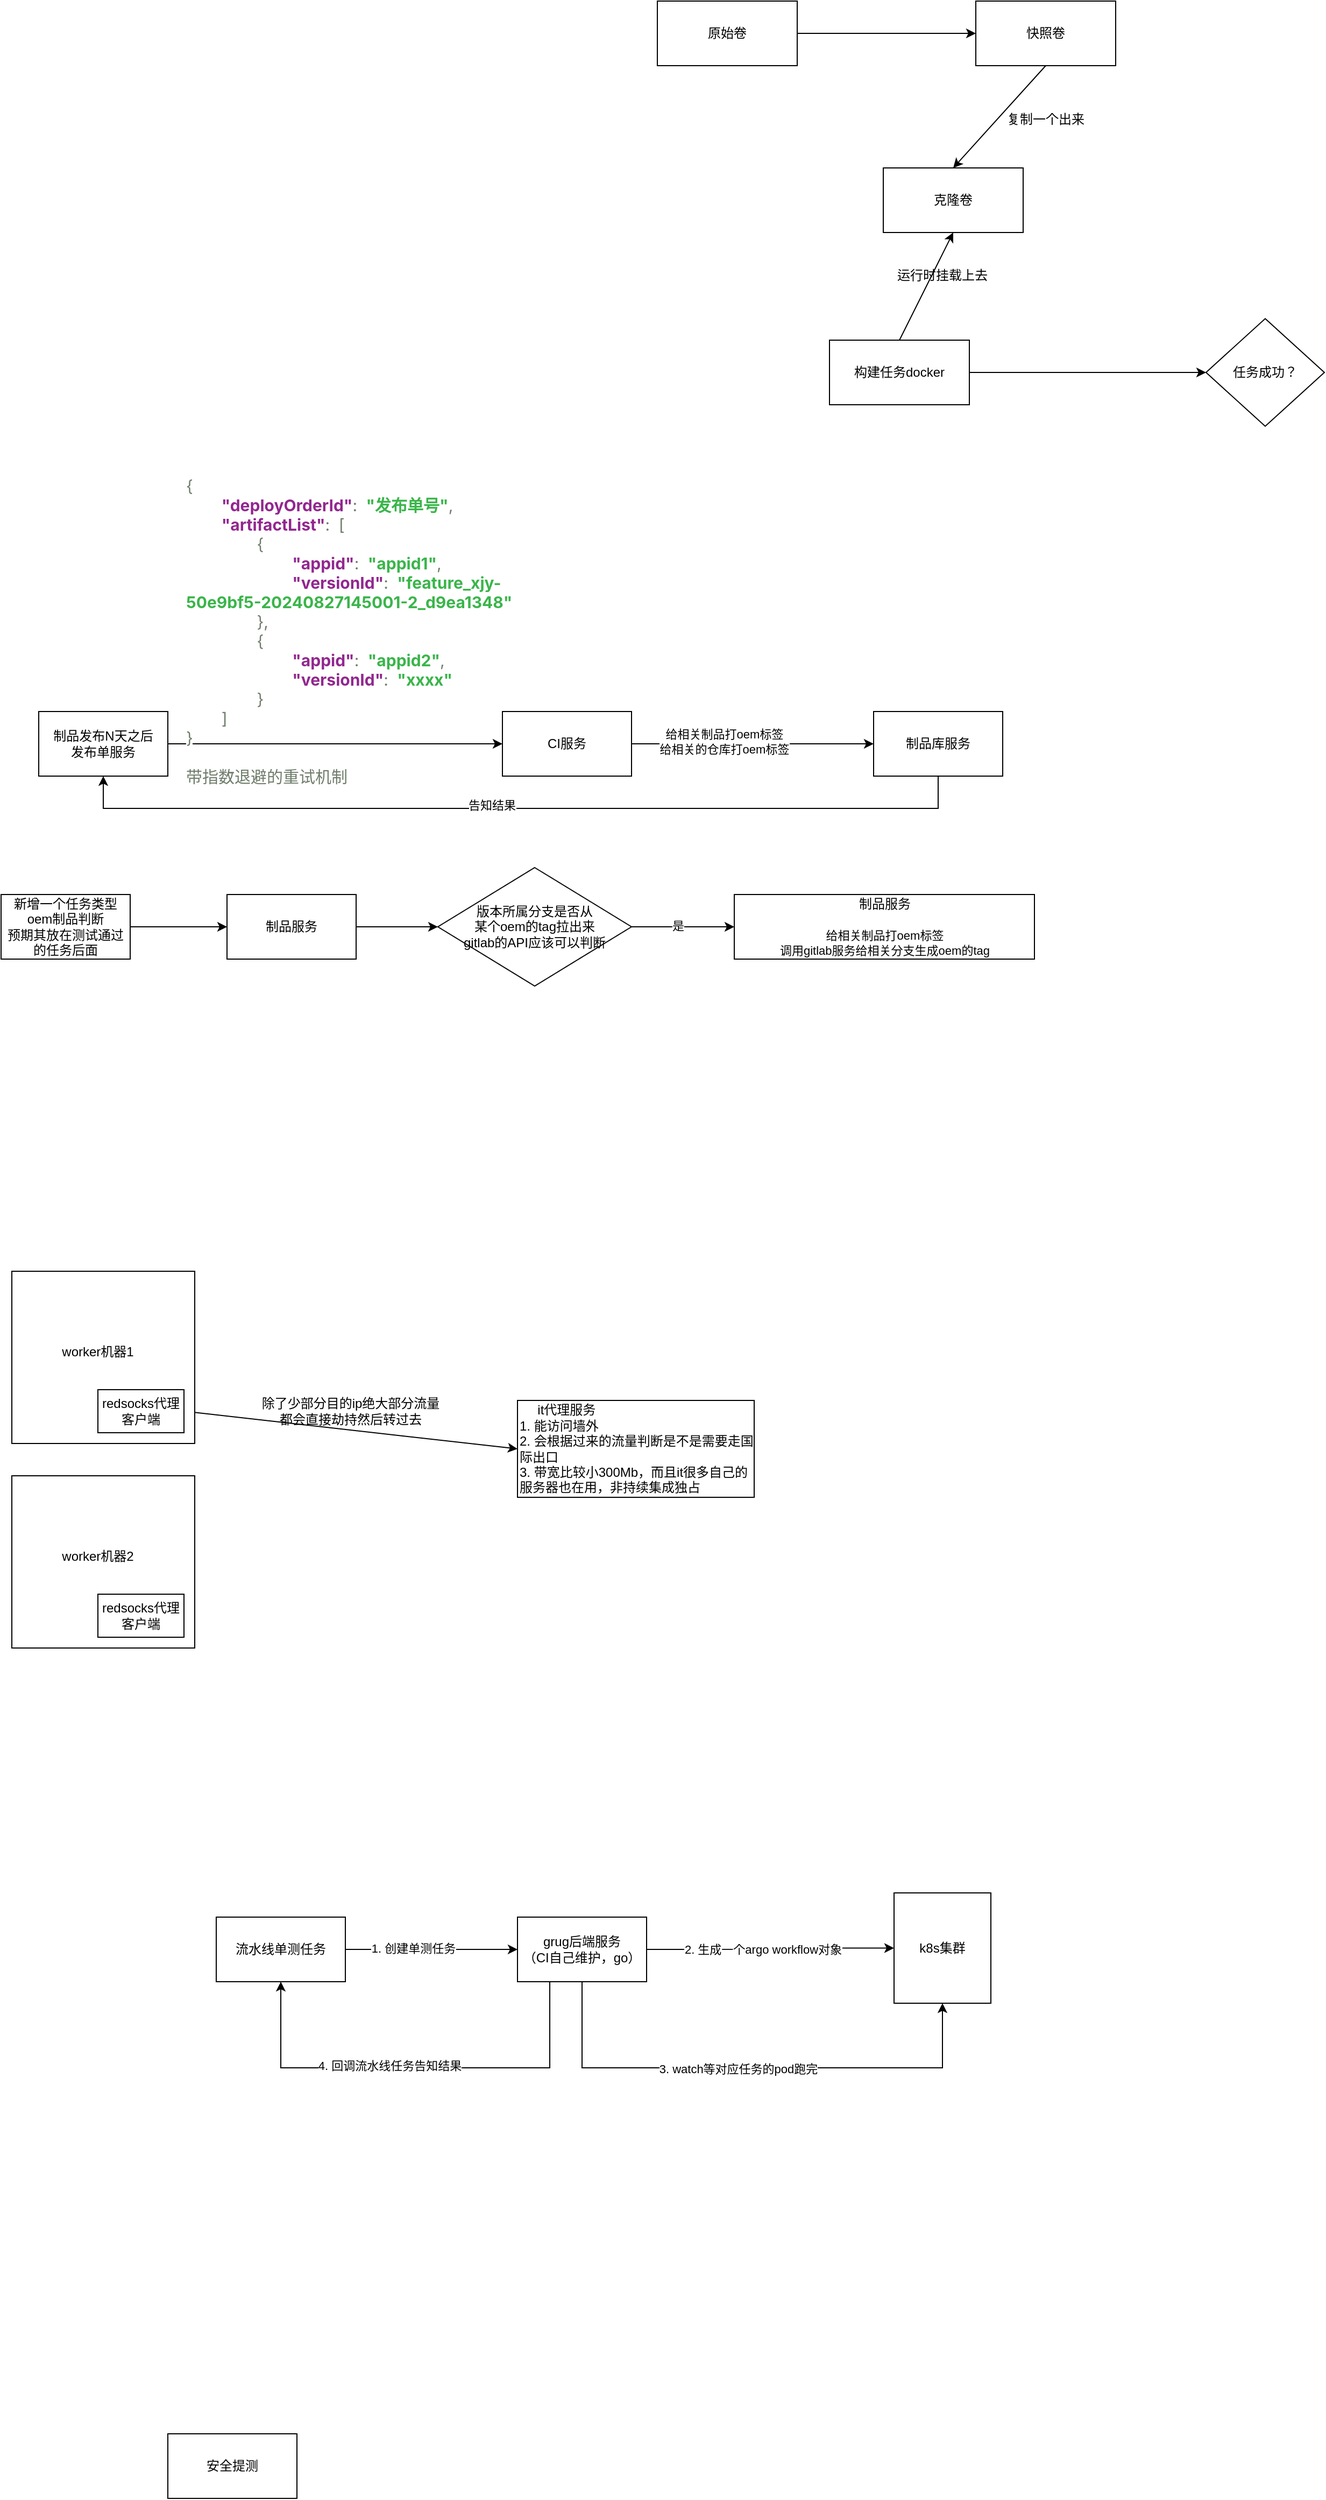 <mxfile version="24.8.2">
  <diagram name="第 1 页" id="W4AuCiLOHfoQ3W9QX4Dh">
    <mxGraphModel dx="2261" dy="764" grid="1" gridSize="10" guides="1" tooltips="1" connect="1" arrows="1" fold="1" page="1" pageScale="1" pageWidth="827" pageHeight="1169" math="0" shadow="0">
      <root>
        <mxCell id="0" />
        <mxCell id="1" parent="0" />
        <mxCell id="-p8uy8aGg-R1FWCERTb1-11" style="edgeStyle=none;rounded=0;orthogonalLoop=1;jettySize=auto;html=1;exitX=1;exitY=0.5;exitDx=0;exitDy=0;entryX=0;entryY=0.5;entryDx=0;entryDy=0;" parent="1" source="-p8uy8aGg-R1FWCERTb1-1" target="-p8uy8aGg-R1FWCERTb1-2" edge="1">
          <mxGeometry relative="1" as="geometry" />
        </mxCell>
        <mxCell id="-p8uy8aGg-R1FWCERTb1-1" value="原始卷" style="rounded=0;whiteSpace=wrap;html=1;" parent="1" vertex="1">
          <mxGeometry x="-110" y="190" width="130" height="60" as="geometry" />
        </mxCell>
        <mxCell id="-p8uy8aGg-R1FWCERTb1-12" style="edgeStyle=none;rounded=0;orthogonalLoop=1;jettySize=auto;html=1;exitX=0.5;exitY=1;exitDx=0;exitDy=0;entryX=0.5;entryY=0;entryDx=0;entryDy=0;" parent="1" source="-p8uy8aGg-R1FWCERTb1-2" target="-p8uy8aGg-R1FWCERTb1-3" edge="1">
          <mxGeometry relative="1" as="geometry" />
        </mxCell>
        <mxCell id="-p8uy8aGg-R1FWCERTb1-2" value="快照卷" style="rounded=0;whiteSpace=wrap;html=1;" parent="1" vertex="1">
          <mxGeometry x="186" y="190" width="130" height="60" as="geometry" />
        </mxCell>
        <mxCell id="-p8uy8aGg-R1FWCERTb1-3" value="克隆卷" style="rounded=0;whiteSpace=wrap;html=1;" parent="1" vertex="1">
          <mxGeometry x="100" y="345" width="130" height="60" as="geometry" />
        </mxCell>
        <mxCell id="-p8uy8aGg-R1FWCERTb1-6" style="edgeStyle=none;rounded=0;orthogonalLoop=1;jettySize=auto;html=1;exitX=0.5;exitY=0;exitDx=0;exitDy=0;entryX=0.5;entryY=1;entryDx=0;entryDy=0;" parent="1" source="-p8uy8aGg-R1FWCERTb1-4" target="-p8uy8aGg-R1FWCERTb1-3" edge="1">
          <mxGeometry relative="1" as="geometry" />
        </mxCell>
        <mxCell id="-p8uy8aGg-R1FWCERTb1-10" style="edgeStyle=none;rounded=0;orthogonalLoop=1;jettySize=auto;html=1;exitX=1;exitY=0.5;exitDx=0;exitDy=0;entryX=0;entryY=0.5;entryDx=0;entryDy=0;" parent="1" source="-p8uy8aGg-R1FWCERTb1-4" target="-p8uy8aGg-R1FWCERTb1-9" edge="1">
          <mxGeometry relative="1" as="geometry" />
        </mxCell>
        <mxCell id="-p8uy8aGg-R1FWCERTb1-4" value="构建任务docker" style="rounded=0;whiteSpace=wrap;html=1;" parent="1" vertex="1">
          <mxGeometry x="50" y="505" width="130" height="60" as="geometry" />
        </mxCell>
        <mxCell id="-p8uy8aGg-R1FWCERTb1-7" value="运行时挂载上去" style="text;html=1;align=center;verticalAlign=middle;whiteSpace=wrap;rounded=0;" parent="1" vertex="1">
          <mxGeometry x="110" y="425" width="90" height="40" as="geometry" />
        </mxCell>
        <mxCell id="-p8uy8aGg-R1FWCERTb1-9" value="任务成功？" style="rhombus;whiteSpace=wrap;html=1;" parent="1" vertex="1">
          <mxGeometry x="400" y="485" width="110" height="100" as="geometry" />
        </mxCell>
        <mxCell id="-p8uy8aGg-R1FWCERTb1-15" value="复制一个出来" style="text;html=1;align=center;verticalAlign=middle;whiteSpace=wrap;rounded=0;" parent="1" vertex="1">
          <mxGeometry x="211" y="280" width="80" height="40" as="geometry" />
        </mxCell>
        <mxCell id="p6VveLF5YnCwhBmsVanH-3" style="edgeStyle=orthogonalEdgeStyle;rounded=0;orthogonalLoop=1;jettySize=auto;html=1;exitX=1;exitY=0.5;exitDx=0;exitDy=0;entryX=0;entryY=0.5;entryDx=0;entryDy=0;" parent="1" source="p6VveLF5YnCwhBmsVanH-1" target="p6VveLF5YnCwhBmsVanH-2" edge="1">
          <mxGeometry relative="1" as="geometry">
            <mxPoint x="-305" y="860" as="targetPoint" />
          </mxGeometry>
        </mxCell>
        <mxCell id="p6VveLF5YnCwhBmsVanH-1" value="制品发布N天之后&lt;br&gt;发布单服务" style="rounded=0;whiteSpace=wrap;html=1;" parent="1" vertex="1">
          <mxGeometry x="-685" y="850" width="120" height="60" as="geometry" />
        </mxCell>
        <mxCell id="p6VveLF5YnCwhBmsVanH-8" style="edgeStyle=orthogonalEdgeStyle;rounded=0;orthogonalLoop=1;jettySize=auto;html=1;exitX=1;exitY=0.5;exitDx=0;exitDy=0;entryX=0;entryY=0.5;entryDx=0;entryDy=0;" parent="1" source="p6VveLF5YnCwhBmsVanH-2" target="p6VveLF5YnCwhBmsVanH-7" edge="1">
          <mxGeometry relative="1" as="geometry" />
        </mxCell>
        <mxCell id="p6VveLF5YnCwhBmsVanH-9" value="给相关制品打oem标签&lt;br&gt;给相关的仓库打oem标签" style="edgeLabel;html=1;align=center;verticalAlign=middle;resizable=0;points=[];" parent="p6VveLF5YnCwhBmsVanH-8" vertex="1" connectable="0">
          <mxGeometry x="-0.24" y="2" relative="1" as="geometry">
            <mxPoint as="offset" />
          </mxGeometry>
        </mxCell>
        <mxCell id="p6VveLF5YnCwhBmsVanH-2" value="CI服务" style="rounded=0;whiteSpace=wrap;html=1;" parent="1" vertex="1">
          <mxGeometry x="-254" y="850" width="120" height="60" as="geometry" />
        </mxCell>
        <mxCell id="p6VveLF5YnCwhBmsVanH-6" value="&lt;span style=&quot;color: rgb(112, 125, 107); font-family: &amp;quot;Public Sans&amp;quot;, -apple-system, BlinkMacSystemFont, &amp;quot;Segoe UI&amp;quot;, Oxygen, Ubuntu, Cantarell, &amp;quot;Fira Sans&amp;quot;, &amp;quot;Droid Sans&amp;quot;, &amp;quot;Helvetica Neue&amp;quot;, sans-serif; font-size: 15px; white-space-collapse: preserve-breaks; background-color: rgb(255, 255, 255);&quot;&gt;{&lt;/span&gt;&lt;br style=&quot;box-sizing: border-box; color: rgb(112, 125, 107); font-family: &amp;quot;Public Sans&amp;quot;, -apple-system, BlinkMacSystemFont, &amp;quot;Segoe UI&amp;quot;, Oxygen, Ubuntu, Cantarell, &amp;quot;Fira Sans&amp;quot;, &amp;quot;Droid Sans&amp;quot;, &amp;quot;Helvetica Neue&amp;quot;, sans-serif; font-size: 15px; white-space-collapse: preserve-breaks; background-color: rgb(255, 255, 255);&quot;&gt;&lt;span class=&quot;json_nbsp&quot; style=&quot;box-sizing: border-box; letter-spacing: 4px; color: rgb(112, 125, 107); font-family: &amp;quot;Public Sans&amp;quot;, -apple-system, BlinkMacSystemFont, &amp;quot;Segoe UI&amp;quot;, Oxygen, Ubuntu, Cantarell, &amp;quot;Fira Sans&amp;quot;, &amp;quot;Droid Sans&amp;quot;, &amp;quot;Helvetica Neue&amp;quot;, sans-serif; font-size: 15px; white-space-collapse: preserve-breaks; background-color: rgb(255, 255, 255);&quot;&gt;&amp;nbsp;&amp;nbsp;&amp;nbsp;&amp;nbsp;&lt;/span&gt;&lt;span class=&quot;json_key&quot; style=&quot;box-sizing: border-box; color: rgb(146, 39, 143); font-weight: bold; font-family: &amp;quot;Public Sans&amp;quot;, -apple-system, BlinkMacSystemFont, &amp;quot;Segoe UI&amp;quot;, Oxygen, Ubuntu, Cantarell, &amp;quot;Fira Sans&amp;quot;, &amp;quot;Droid Sans&amp;quot;, &amp;quot;Helvetica Neue&amp;quot;, sans-serif; font-size: 15px; white-space-collapse: preserve-breaks; background-color: rgb(255, 255, 255);&quot;&gt;&quot;deployOrderId&quot;&lt;/span&gt;&lt;span style=&quot;color: rgb(112, 125, 107); font-family: &amp;quot;Public Sans&amp;quot;, -apple-system, BlinkMacSystemFont, &amp;quot;Segoe UI&amp;quot;, Oxygen, Ubuntu, Cantarell, &amp;quot;Fira Sans&amp;quot;, &amp;quot;Droid Sans&amp;quot;, &amp;quot;Helvetica Neue&amp;quot;, sans-serif; font-size: 15px; white-space-collapse: preserve-breaks; background-color: rgb(255, 255, 255);&quot;&gt;:&lt;/span&gt;&lt;span class=&quot;json_nbsp&quot; style=&quot;box-sizing: border-box; letter-spacing: 4px; color: rgb(112, 125, 107); font-family: &amp;quot;Public Sans&amp;quot;, -apple-system, BlinkMacSystemFont, &amp;quot;Segoe UI&amp;quot;, Oxygen, Ubuntu, Cantarell, &amp;quot;Fira Sans&amp;quot;, &amp;quot;Droid Sans&amp;quot;, &amp;quot;Helvetica Neue&amp;quot;, sans-serif; font-size: 15px; white-space-collapse: preserve-breaks; background-color: rgb(255, 255, 255);&quot;&gt;&amp;nbsp;&lt;/span&gt;&lt;span class=&quot;json_string&quot; style=&quot;box-sizing: border-box; color: rgb(58, 181, 74); font-weight: bold; font-family: &amp;quot;Public Sans&amp;quot;, -apple-system, BlinkMacSystemFont, &amp;quot;Segoe UI&amp;quot;, Oxygen, Ubuntu, Cantarell, &amp;quot;Fira Sans&amp;quot;, &amp;quot;Droid Sans&amp;quot;, &amp;quot;Helvetica Neue&amp;quot;, sans-serif; font-size: 15px; white-space-collapse: preserve-breaks; background-color: rgb(255, 255, 255);&quot;&gt;&quot;发布单号&quot;&lt;/span&gt;&lt;span style=&quot;color: rgb(112, 125, 107); font-family: &amp;quot;Public Sans&amp;quot;, -apple-system, BlinkMacSystemFont, &amp;quot;Segoe UI&amp;quot;, Oxygen, Ubuntu, Cantarell, &amp;quot;Fira Sans&amp;quot;, &amp;quot;Droid Sans&amp;quot;, &amp;quot;Helvetica Neue&amp;quot;, sans-serif; font-size: 15px; white-space-collapse: preserve-breaks; background-color: rgb(255, 255, 255);&quot;&gt;,&lt;/span&gt;&lt;br style=&quot;box-sizing: border-box; color: rgb(112, 125, 107); font-family: &amp;quot;Public Sans&amp;quot;, -apple-system, BlinkMacSystemFont, &amp;quot;Segoe UI&amp;quot;, Oxygen, Ubuntu, Cantarell, &amp;quot;Fira Sans&amp;quot;, &amp;quot;Droid Sans&amp;quot;, &amp;quot;Helvetica Neue&amp;quot;, sans-serif; font-size: 15px; white-space-collapse: preserve-breaks; background-color: rgb(255, 255, 255);&quot;&gt;&lt;span class=&quot;json_nbsp&quot; style=&quot;box-sizing: border-box; letter-spacing: 4px; color: rgb(112, 125, 107); font-family: &amp;quot;Public Sans&amp;quot;, -apple-system, BlinkMacSystemFont, &amp;quot;Segoe UI&amp;quot;, Oxygen, Ubuntu, Cantarell, &amp;quot;Fira Sans&amp;quot;, &amp;quot;Droid Sans&amp;quot;, &amp;quot;Helvetica Neue&amp;quot;, sans-serif; font-size: 15px; white-space-collapse: preserve-breaks; background-color: rgb(255, 255, 255);&quot;&gt;&amp;nbsp;&amp;nbsp;&amp;nbsp;&amp;nbsp;&lt;/span&gt;&lt;span class=&quot;json_key&quot; style=&quot;box-sizing: border-box; color: rgb(146, 39, 143); font-weight: bold; font-family: &amp;quot;Public Sans&amp;quot;, -apple-system, BlinkMacSystemFont, &amp;quot;Segoe UI&amp;quot;, Oxygen, Ubuntu, Cantarell, &amp;quot;Fira Sans&amp;quot;, &amp;quot;Droid Sans&amp;quot;, &amp;quot;Helvetica Neue&amp;quot;, sans-serif; font-size: 15px; white-space-collapse: preserve-breaks; background-color: rgb(255, 255, 255);&quot;&gt;&quot;artifactList&quot;&lt;/span&gt;&lt;span style=&quot;color: rgb(112, 125, 107); font-family: &amp;quot;Public Sans&amp;quot;, -apple-system, BlinkMacSystemFont, &amp;quot;Segoe UI&amp;quot;, Oxygen, Ubuntu, Cantarell, &amp;quot;Fira Sans&amp;quot;, &amp;quot;Droid Sans&amp;quot;, &amp;quot;Helvetica Neue&amp;quot;, sans-serif; font-size: 15px; white-space-collapse: preserve-breaks; background-color: rgb(255, 255, 255);&quot;&gt;:&lt;/span&gt;&lt;span class=&quot;json_nbsp&quot; style=&quot;box-sizing: border-box; letter-spacing: 4px; color: rgb(112, 125, 107); font-family: &amp;quot;Public Sans&amp;quot;, -apple-system, BlinkMacSystemFont, &amp;quot;Segoe UI&amp;quot;, Oxygen, Ubuntu, Cantarell, &amp;quot;Fira Sans&amp;quot;, &amp;quot;Droid Sans&amp;quot;, &amp;quot;Helvetica Neue&amp;quot;, sans-serif; font-size: 15px; white-space-collapse: preserve-breaks; background-color: rgb(255, 255, 255);&quot;&gt;&amp;nbsp;&lt;/span&gt;&lt;span data-type=&quot;array&quot; data-size=&quot;2&quot; style=&quot;box-sizing: border-box; color: rgb(112, 125, 107); font-family: &amp;quot;Public Sans&amp;quot;, -apple-system, BlinkMacSystemFont, &amp;quot;Segoe UI&amp;quot;, Oxygen, Ubuntu, Cantarell, &amp;quot;Fira Sans&amp;quot;, &amp;quot;Droid Sans&amp;quot;, &amp;quot;Helvetica Neue&amp;quot;, sans-serif; font-size: 15px; white-space-collapse: preserve-breaks; background-color: rgb(255, 255, 255);&quot;&gt;&lt;span class=&quot;ti ti-square-rounded-minus&quot; style=&quot;box-sizing: border-box; vertical-align: middle; font-size: 1.125rem; line-height: 1; display: inline-block; speak: none; font-variant-numeric: normal; font-variant-east-asian: normal; font-variant-alternates: normal; -webkit-font-smoothing: antialiased; color: var(--bs-danger); position: relative; top: -1px; cursor: pointer; font-family: tabler-icons !important;&quot;&gt;&lt;/span&gt;[&lt;br style=&quot;box-sizing: border-box;&quot;&gt;&lt;span class=&quot;json_nbsp&quot; style=&quot;box-sizing: border-box; letter-spacing: 4px;&quot;&gt;&amp;nbsp;&amp;nbsp;&amp;nbsp;&amp;nbsp;&lt;/span&gt;&lt;span class=&quot;json_nbsp&quot; style=&quot;box-sizing: border-box; letter-spacing: 4px;&quot;&gt;&amp;nbsp;&amp;nbsp;&amp;nbsp;&amp;nbsp;&lt;/span&gt;&lt;span data-type=&quot;object&quot; style=&quot;box-sizing: border-box;&quot;&gt;&lt;span class=&quot;ti ti-square-rounded-minus&quot; style=&quot;box-sizing: border-box; vertical-align: middle; font-size: 1.125rem; line-height: 1; display: inline-block; speak: none; font-variant-numeric: normal; font-variant-east-asian: normal; font-variant-alternates: normal; -webkit-font-smoothing: antialiased; color: var(--bs-danger); position: relative; top: -1px; cursor: pointer; font-family: tabler-icons !important;&quot;&gt;&lt;/span&gt;{&lt;br style=&quot;box-sizing: border-box;&quot;&gt;&lt;span class=&quot;json_nbsp&quot; style=&quot;box-sizing: border-box; letter-spacing: 4px;&quot;&gt;&amp;nbsp;&amp;nbsp;&amp;nbsp;&amp;nbsp;&lt;/span&gt;&lt;span class=&quot;json_nbsp&quot; style=&quot;box-sizing: border-box; letter-spacing: 4px;&quot;&gt;&amp;nbsp;&amp;nbsp;&amp;nbsp;&amp;nbsp;&lt;/span&gt;&lt;span class=&quot;json_nbsp&quot; style=&quot;box-sizing: border-box; letter-spacing: 4px;&quot;&gt;&amp;nbsp;&amp;nbsp;&amp;nbsp;&amp;nbsp;&lt;/span&gt;&lt;span class=&quot;json_key&quot; style=&quot;box-sizing: border-box; color: rgb(146, 39, 143); font-weight: bold;&quot;&gt;&quot;appid&quot;&lt;/span&gt;:&lt;span class=&quot;json_nbsp&quot; style=&quot;box-sizing: border-box; letter-spacing: 4px;&quot;&gt;&amp;nbsp;&lt;/span&gt;&lt;span class=&quot;json_string&quot; style=&quot;box-sizing: border-box; color: rgb(58, 181, 74); font-weight: bold;&quot;&gt;&quot;appid1&quot;&lt;/span&gt;,&lt;br style=&quot;box-sizing: border-box;&quot;&gt;&lt;span class=&quot;json_nbsp&quot; style=&quot;box-sizing: border-box; letter-spacing: 4px;&quot;&gt;&amp;nbsp;&amp;nbsp;&amp;nbsp;&amp;nbsp;&lt;/span&gt;&lt;span class=&quot;json_nbsp&quot; style=&quot;box-sizing: border-box; letter-spacing: 4px;&quot;&gt;&amp;nbsp;&amp;nbsp;&amp;nbsp;&amp;nbsp;&lt;/span&gt;&lt;span class=&quot;json_nbsp&quot; style=&quot;box-sizing: border-box; letter-spacing: 4px;&quot;&gt;&amp;nbsp;&amp;nbsp;&amp;nbsp;&amp;nbsp;&lt;/span&gt;&lt;span class=&quot;json_key&quot; style=&quot;box-sizing: border-box; color: rgb(146, 39, 143); font-weight: bold;&quot;&gt;&quot;versionId&quot;&lt;/span&gt;:&lt;span class=&quot;json_nbsp&quot; style=&quot;box-sizing: border-box; letter-spacing: 4px;&quot;&gt;&amp;nbsp;&lt;/span&gt;&lt;span class=&quot;json_string&quot; style=&quot;box-sizing: border-box; color: rgb(58, 181, 74); font-weight: bold;&quot;&gt;&quot;feature_xjy-50e9bf5-20240827145001-2_d9ea1348&quot;&lt;/span&gt;&lt;br style=&quot;box-sizing: border-box;&quot;&gt;&lt;span class=&quot;json_nbsp&quot; style=&quot;box-sizing: border-box; letter-spacing: 4px;&quot;&gt;&amp;nbsp;&amp;nbsp;&amp;nbsp;&amp;nbsp;&lt;/span&gt;&lt;span class=&quot;json_nbsp&quot; style=&quot;box-sizing: border-box; letter-spacing: 4px;&quot;&gt;&amp;nbsp;&amp;nbsp;&amp;nbsp;&amp;nbsp;&lt;/span&gt;}&lt;/span&gt;,&lt;br style=&quot;box-sizing: border-box;&quot;&gt;&lt;span class=&quot;json_nbsp&quot; style=&quot;box-sizing: border-box; letter-spacing: 4px;&quot;&gt;&amp;nbsp;&amp;nbsp;&amp;nbsp;&amp;nbsp;&lt;/span&gt;&lt;span class=&quot;json_nbsp&quot; style=&quot;box-sizing: border-box; letter-spacing: 4px;&quot;&gt;&amp;nbsp;&amp;nbsp;&amp;nbsp;&amp;nbsp;&lt;/span&gt;&lt;span data-type=&quot;object&quot; style=&quot;box-sizing: border-box;&quot;&gt;&lt;span class=&quot;ti ti-square-rounded-minus&quot; style=&quot;box-sizing: border-box; vertical-align: middle; font-size: 1.125rem; line-height: 1; display: inline-block; speak: none; font-variant-numeric: normal; font-variant-east-asian: normal; font-variant-alternates: normal; -webkit-font-smoothing: antialiased; color: var(--bs-danger); position: relative; top: -1px; cursor: pointer; font-family: tabler-icons !important;&quot;&gt;&lt;/span&gt;{&lt;br style=&quot;box-sizing: border-box;&quot;&gt;&lt;span class=&quot;json_nbsp&quot; style=&quot;box-sizing: border-box; letter-spacing: 4px;&quot;&gt;&amp;nbsp;&amp;nbsp;&amp;nbsp;&amp;nbsp;&lt;/span&gt;&lt;span class=&quot;json_nbsp&quot; style=&quot;box-sizing: border-box; letter-spacing: 4px;&quot;&gt;&amp;nbsp;&amp;nbsp;&amp;nbsp;&amp;nbsp;&lt;/span&gt;&lt;span class=&quot;json_nbsp&quot; style=&quot;box-sizing: border-box; letter-spacing: 4px;&quot;&gt;&amp;nbsp;&amp;nbsp;&amp;nbsp;&amp;nbsp;&lt;/span&gt;&lt;span class=&quot;json_key&quot; style=&quot;box-sizing: border-box; color: rgb(146, 39, 143); font-weight: bold;&quot;&gt;&quot;appid&quot;&lt;/span&gt;:&lt;span class=&quot;json_nbsp&quot; style=&quot;box-sizing: border-box; letter-spacing: 4px;&quot;&gt;&amp;nbsp;&lt;/span&gt;&lt;span class=&quot;json_string&quot; style=&quot;box-sizing: border-box; color: rgb(58, 181, 74); font-weight: bold;&quot;&gt;&quot;appid2&quot;&lt;/span&gt;,&lt;br style=&quot;box-sizing: border-box;&quot;&gt;&lt;span class=&quot;json_nbsp&quot; style=&quot;box-sizing: border-box; letter-spacing: 4px;&quot;&gt;&amp;nbsp;&amp;nbsp;&amp;nbsp;&amp;nbsp;&lt;/span&gt;&lt;span class=&quot;json_nbsp&quot; style=&quot;box-sizing: border-box; letter-spacing: 4px;&quot;&gt;&amp;nbsp;&amp;nbsp;&amp;nbsp;&amp;nbsp;&lt;/span&gt;&lt;span class=&quot;json_nbsp&quot; style=&quot;box-sizing: border-box; letter-spacing: 4px;&quot;&gt;&amp;nbsp;&amp;nbsp;&amp;nbsp;&amp;nbsp;&lt;/span&gt;&lt;span class=&quot;json_key&quot; style=&quot;box-sizing: border-box; color: rgb(146, 39, 143); font-weight: bold;&quot;&gt;&quot;versionId&quot;&lt;/span&gt;:&lt;span class=&quot;json_nbsp&quot; style=&quot;box-sizing: border-box; letter-spacing: 4px;&quot;&gt;&amp;nbsp;&lt;/span&gt;&lt;span class=&quot;json_string&quot; style=&quot;box-sizing: border-box; color: rgb(58, 181, 74); font-weight: bold;&quot;&gt;&quot;xxxx&quot;&lt;/span&gt;&lt;br style=&quot;box-sizing: border-box;&quot;&gt;&lt;span class=&quot;json_nbsp&quot; style=&quot;box-sizing: border-box; letter-spacing: 4px;&quot;&gt;&amp;nbsp;&amp;nbsp;&amp;nbsp;&amp;nbsp;&lt;/span&gt;&lt;span class=&quot;json_nbsp&quot; style=&quot;box-sizing: border-box; letter-spacing: 4px;&quot;&gt;&amp;nbsp;&amp;nbsp;&amp;nbsp;&amp;nbsp;&lt;/span&gt;}&lt;/span&gt;&lt;br style=&quot;box-sizing: border-box;&quot;&gt;&lt;span class=&quot;json_nbsp&quot; style=&quot;box-sizing: border-box; letter-spacing: 4px;&quot;&gt;&amp;nbsp;&amp;nbsp;&amp;nbsp;&amp;nbsp;&lt;/span&gt;]&lt;/span&gt;&lt;br style=&quot;box-sizing: border-box; color: rgb(112, 125, 107); font-family: &amp;quot;Public Sans&amp;quot;, -apple-system, BlinkMacSystemFont, &amp;quot;Segoe UI&amp;quot;, Oxygen, Ubuntu, Cantarell, &amp;quot;Fira Sans&amp;quot;, &amp;quot;Droid Sans&amp;quot;, &amp;quot;Helvetica Neue&amp;quot;, sans-serif; font-size: 15px; white-space-collapse: preserve-breaks; background-color: rgb(255, 255, 255);&quot;&gt;&lt;span style=&quot;color: rgb(112, 125, 107); font-family: &amp;quot;Public Sans&amp;quot;, -apple-system, BlinkMacSystemFont, &amp;quot;Segoe UI&amp;quot;, Oxygen, Ubuntu, Cantarell, &amp;quot;Fira Sans&amp;quot;, &amp;quot;Droid Sans&amp;quot;, &amp;quot;Helvetica Neue&amp;quot;, sans-serif; font-size: 15px; white-space-collapse: preserve-breaks; background-color: rgb(255, 255, 255);&quot;&gt;}&lt;br&gt;&lt;br&gt;带指数退避的重试机制&lt;/span&gt;" style="text;html=1;align=left;verticalAlign=middle;whiteSpace=wrap;rounded=0;" parent="1" vertex="1">
          <mxGeometry x="-550" y="670" width="350" height="210" as="geometry" />
        </mxCell>
        <mxCell id="p6VveLF5YnCwhBmsVanH-11" style="edgeStyle=orthogonalEdgeStyle;rounded=0;orthogonalLoop=1;jettySize=auto;html=1;exitX=0.5;exitY=1;exitDx=0;exitDy=0;entryX=0.5;entryY=1;entryDx=0;entryDy=0;" parent="1" source="p6VveLF5YnCwhBmsVanH-7" target="p6VveLF5YnCwhBmsVanH-1" edge="1">
          <mxGeometry relative="1" as="geometry">
            <Array as="points">
              <mxPoint x="151" y="940" />
              <mxPoint x="-625" y="940" />
            </Array>
          </mxGeometry>
        </mxCell>
        <mxCell id="p6VveLF5YnCwhBmsVanH-12" value="告知结果" style="edgeLabel;html=1;align=center;verticalAlign=middle;resizable=0;points=[];" parent="p6VveLF5YnCwhBmsVanH-11" vertex="1" connectable="0">
          <mxGeometry x="0.064" y="-3" relative="1" as="geometry">
            <mxPoint as="offset" />
          </mxGeometry>
        </mxCell>
        <mxCell id="p6VveLF5YnCwhBmsVanH-7" value="制品库服务" style="rounded=0;whiteSpace=wrap;html=1;" parent="1" vertex="1">
          <mxGeometry x="91" y="850" width="120" height="60" as="geometry" />
        </mxCell>
        <mxCell id="p6VveLF5YnCwhBmsVanH-14" style="edgeStyle=orthogonalEdgeStyle;rounded=0;orthogonalLoop=1;jettySize=auto;html=1;exitX=1;exitY=0.5;exitDx=0;exitDy=0;entryX=0;entryY=0.5;entryDx=0;entryDy=0;" parent="1" source="p6VveLF5YnCwhBmsVanH-10" target="p6VveLF5YnCwhBmsVanH-13" edge="1">
          <mxGeometry relative="1" as="geometry" />
        </mxCell>
        <mxCell id="p6VveLF5YnCwhBmsVanH-10" value="新增一个任务类型&lt;br&gt;oem制品判断&lt;br&gt;预期其放在测试通过的任务后面" style="rounded=0;whiteSpace=wrap;html=1;" parent="1" vertex="1">
          <mxGeometry x="-720" y="1020" width="120" height="60" as="geometry" />
        </mxCell>
        <mxCell id="p6VveLF5YnCwhBmsVanH-16" style="edgeStyle=orthogonalEdgeStyle;rounded=0;orthogonalLoop=1;jettySize=auto;html=1;entryX=0;entryY=0.5;entryDx=0;entryDy=0;" parent="1" source="p6VveLF5YnCwhBmsVanH-13" target="p6VveLF5YnCwhBmsVanH-17" edge="1">
          <mxGeometry relative="1" as="geometry">
            <mxPoint x="-264" y="1035" as="targetPoint" />
          </mxGeometry>
        </mxCell>
        <mxCell id="p6VveLF5YnCwhBmsVanH-13" value="制品服务" style="rounded=0;whiteSpace=wrap;html=1;" parent="1" vertex="1">
          <mxGeometry x="-510" y="1020" width="120" height="60" as="geometry" />
        </mxCell>
        <mxCell id="p6VveLF5YnCwhBmsVanH-18" style="edgeStyle=orthogonalEdgeStyle;rounded=0;orthogonalLoop=1;jettySize=auto;html=1;exitX=1;exitY=0.5;exitDx=0;exitDy=0;entryX=0;entryY=0.5;entryDx=0;entryDy=0;" parent="1" source="p6VveLF5YnCwhBmsVanH-17" target="p6VveLF5YnCwhBmsVanH-19" edge="1">
          <mxGeometry relative="1" as="geometry">
            <mxPoint x="-60" y="1050" as="targetPoint" />
          </mxGeometry>
        </mxCell>
        <mxCell id="p6VveLF5YnCwhBmsVanH-20" value="是" style="edgeLabel;html=1;align=center;verticalAlign=middle;resizable=0;points=[];" parent="p6VveLF5YnCwhBmsVanH-18" vertex="1" connectable="0">
          <mxGeometry x="-0.099" y="1" relative="1" as="geometry">
            <mxPoint as="offset" />
          </mxGeometry>
        </mxCell>
        <mxCell id="p6VveLF5YnCwhBmsVanH-17" value="版本所属分支是否从&lt;br&gt;某个oem的tag拉出来&lt;br&gt;gitlab的API应该可以判断" style="rhombus;whiteSpace=wrap;html=1;" parent="1" vertex="1">
          <mxGeometry x="-314" y="995" width="180" height="110" as="geometry" />
        </mxCell>
        <mxCell id="p6VveLF5YnCwhBmsVanH-19" value="制品服务&lt;br&gt;&lt;br&gt;&lt;span style=&quot;font-size: 11px; text-wrap: nowrap; background-color: rgb(255, 255, 255);&quot;&gt;给相关制品打oem标签&lt;br&gt;调用gitlab服务给相关分支生成oem的tag&lt;/span&gt;" style="rounded=0;whiteSpace=wrap;html=1;" parent="1" vertex="1">
          <mxGeometry x="-38.5" y="1020" width="279" height="60" as="geometry" />
        </mxCell>
        <mxCell id="qzZaRjEieVuKJOYZ35N4-3" value="&amp;nbsp; &amp;nbsp; &amp;nbsp;it代理服务&lt;br&gt;1. 能访问墙外&lt;br&gt;2. 会根据过来的流量判断是不是需要走国际出口&lt;br&gt;3. 带宽比较小300Mb，而且it很多自己的服务器也在用，非持续集成独占" style="rounded=0;whiteSpace=wrap;html=1;align=left;" parent="1" vertex="1">
          <mxGeometry x="-240" y="1490" width="220" height="90" as="geometry" />
        </mxCell>
        <mxCell id="qzZaRjEieVuKJOYZ35N4-6" style="rounded=0;orthogonalLoop=1;jettySize=auto;html=1;exitX=1;exitY=0.5;exitDx=0;exitDy=0;entryX=0;entryY=0.5;entryDx=0;entryDy=0;" parent="1" source="qzZaRjEieVuKJOYZ35N4-4" target="qzZaRjEieVuKJOYZ35N4-3" edge="1">
          <mxGeometry relative="1" as="geometry" />
        </mxCell>
        <mxCell id="qzZaRjEieVuKJOYZ35N4-9" value="除了少部分目的ip绝大部分流量都会直接劫持然后转过去" style="text;html=1;align=center;verticalAlign=middle;whiteSpace=wrap;rounded=0;" parent="1" vertex="1">
          <mxGeometry x="-480" y="1490" width="170" height="20" as="geometry" />
        </mxCell>
        <mxCell id="qzZaRjEieVuKJOYZ35N4-13" value="" style="group" parent="1" vertex="1" connectable="0">
          <mxGeometry x="-710" y="1370" width="170" height="160" as="geometry" />
        </mxCell>
        <mxCell id="qzZaRjEieVuKJOYZ35N4-1" value="&lt;span style=&quot;color: rgba(0, 0, 0, 0); font-family: monospace; font-size: 0px; text-align: start; text-wrap: nowrap;&quot;&gt;%3CmxGraphModel%3E%3Croot%3E%3CmxCell%20id%3D%220%22%2F%3E%3CmxCell%20id%3D%221%22%20parent%3D%220%22%2F%3E%3CmxCell%20id%3D%222%22%20value%3D%22worker%E6%9C%BA%E5%99%A81%22%20style%3D%22rounded%3D0%3BwhiteSpace%3Dwrap%3Bhtml%3D1%3B%22%20vertex%3D%221%22%20parent%3D%221%22%3E%3CmxGeometry%20x%3D%22-650%22%20y%3D%221370%22%20width%3D%22120%22%20height%3D%22100%22%20as%3D%22geometry%22%2F%3E%3C%2FmxCell%3E%3C%2Froot%3E%3C%2FmxGraphModel%3E&lt;/span&gt;" style="rounded=0;whiteSpace=wrap;html=1;" parent="qzZaRjEieVuKJOYZ35N4-13" vertex="1">
          <mxGeometry width="170" height="160" as="geometry" />
        </mxCell>
        <mxCell id="qzZaRjEieVuKJOYZ35N4-4" value="redsocks代理&lt;br&gt;客户端" style="rounded=0;whiteSpace=wrap;html=1;" parent="qzZaRjEieVuKJOYZ35N4-13" vertex="1">
          <mxGeometry x="80" y="110" width="80" height="40" as="geometry" />
        </mxCell>
        <mxCell id="qzZaRjEieVuKJOYZ35N4-5" value="worker机器1" style="text;html=1;align=center;verticalAlign=middle;whiteSpace=wrap;rounded=0;" parent="qzZaRjEieVuKJOYZ35N4-13" vertex="1">
          <mxGeometry x="40" y="60" width="80" height="30" as="geometry" />
        </mxCell>
        <mxCell id="qzZaRjEieVuKJOYZ35N4-15" value="" style="group" parent="1" vertex="1" connectable="0">
          <mxGeometry x="-710" y="1560" width="170" height="160" as="geometry" />
        </mxCell>
        <mxCell id="qzZaRjEieVuKJOYZ35N4-16" value="&lt;span style=&quot;color: rgba(0, 0, 0, 0); font-family: monospace; font-size: 0px; text-align: start; text-wrap: nowrap;&quot;&gt;%3CmxGraphModel%3E%3Croot%3E%3CmxCell%20id%3D%220%22%2F%3E%3CmxCell%20id%3D%221%22%20parent%3D%220%22%2F%3E%3CmxCell%20id%3D%222%22%20value%3D%22worker%E6%9C%BA%E5%99%A81%22%20style%3D%22rounded%3D0%3BwhiteSpace%3Dwrap%3Bhtml%3D1%3B%22%20vertex%3D%221%22%20parent%3D%221%22%3E%3CmxGeometry%20x%3D%22-650%22%20y%3D%221370%22%20width%3D%22120%22%20height%3D%22100%22%20as%3D%22geometry%22%2F%3E%3C%2FmxCell%3E%3C%2Froot%3E%3C%2FmxGraphModel%3E&lt;/span&gt;" style="rounded=0;whiteSpace=wrap;html=1;" parent="qzZaRjEieVuKJOYZ35N4-15" vertex="1">
          <mxGeometry width="170" height="160" as="geometry" />
        </mxCell>
        <mxCell id="qzZaRjEieVuKJOYZ35N4-17" value="redsocks代理&lt;br&gt;客户端" style="rounded=0;whiteSpace=wrap;html=1;" parent="qzZaRjEieVuKJOYZ35N4-15" vertex="1">
          <mxGeometry x="80" y="110" width="80" height="40" as="geometry" />
        </mxCell>
        <mxCell id="qzZaRjEieVuKJOYZ35N4-18" value="worker机器2" style="text;html=1;align=center;verticalAlign=middle;whiteSpace=wrap;rounded=0;" parent="qzZaRjEieVuKJOYZ35N4-15" vertex="1">
          <mxGeometry x="40" y="60" width="80" height="30" as="geometry" />
        </mxCell>
        <mxCell id="fPNIPkCn-OSQTKAiYKp3-10" style="edgeStyle=orthogonalEdgeStyle;rounded=0;orthogonalLoop=1;jettySize=auto;html=1;exitX=1;exitY=0.5;exitDx=0;exitDy=0;entryX=0;entryY=0.5;entryDx=0;entryDy=0;" parent="1" source="fPNIPkCn-OSQTKAiYKp3-5" target="fPNIPkCn-OSQTKAiYKp3-6" edge="1">
          <mxGeometry relative="1" as="geometry" />
        </mxCell>
        <mxCell id="fPNIPkCn-OSQTKAiYKp3-11" value="1. 创建单测任务" style="edgeLabel;html=1;align=center;verticalAlign=middle;resizable=0;points=[];" parent="fPNIPkCn-OSQTKAiYKp3-10" vertex="1" connectable="0">
          <mxGeometry x="-0.212" y="1" relative="1" as="geometry">
            <mxPoint as="offset" />
          </mxGeometry>
        </mxCell>
        <mxCell id="fPNIPkCn-OSQTKAiYKp3-5" value="流水线单测任务" style="rounded=0;whiteSpace=wrap;html=1;" parent="1" vertex="1">
          <mxGeometry x="-520" y="1970" width="120" height="60" as="geometry" />
        </mxCell>
        <mxCell id="fPNIPkCn-OSQTKAiYKp3-8" style="edgeStyle=orthogonalEdgeStyle;rounded=0;orthogonalLoop=1;jettySize=auto;html=1;exitX=1;exitY=0.5;exitDx=0;exitDy=0;entryX=0;entryY=0.5;entryDx=0;entryDy=0;" parent="1" source="fPNIPkCn-OSQTKAiYKp3-6" target="fPNIPkCn-OSQTKAiYKp3-7" edge="1">
          <mxGeometry relative="1" as="geometry" />
        </mxCell>
        <mxCell id="fPNIPkCn-OSQTKAiYKp3-9" value="2. 生成一个argo workflow对象" style="edgeLabel;html=1;align=center;verticalAlign=middle;resizable=0;points=[];" parent="fPNIPkCn-OSQTKAiYKp3-8" vertex="1" connectable="0">
          <mxGeometry x="-0.064" relative="1" as="geometry">
            <mxPoint as="offset" />
          </mxGeometry>
        </mxCell>
        <mxCell id="fPNIPkCn-OSQTKAiYKp3-13" style="edgeStyle=orthogonalEdgeStyle;rounded=0;orthogonalLoop=1;jettySize=auto;html=1;exitX=0.5;exitY=1;exitDx=0;exitDy=0;entryX=0.5;entryY=1;entryDx=0;entryDy=0;" parent="1" source="fPNIPkCn-OSQTKAiYKp3-6" target="fPNIPkCn-OSQTKAiYKp3-7" edge="1">
          <mxGeometry relative="1" as="geometry">
            <Array as="points">
              <mxPoint x="-180" y="2110" />
              <mxPoint x="155" y="2110" />
            </Array>
          </mxGeometry>
        </mxCell>
        <mxCell id="fPNIPkCn-OSQTKAiYKp3-14" value="3. watch等对应任务的pod跑完" style="edgeLabel;html=1;align=center;verticalAlign=middle;resizable=0;points=[];" parent="fPNIPkCn-OSQTKAiYKp3-13" vertex="1" connectable="0">
          <mxGeometry x="-0.053" y="-1" relative="1" as="geometry">
            <mxPoint as="offset" />
          </mxGeometry>
        </mxCell>
        <mxCell id="fPNIPkCn-OSQTKAiYKp3-15" style="edgeStyle=orthogonalEdgeStyle;rounded=0;orthogonalLoop=1;jettySize=auto;html=1;exitX=0.25;exitY=1;exitDx=0;exitDy=0;entryX=0.5;entryY=1;entryDx=0;entryDy=0;" parent="1" source="fPNIPkCn-OSQTKAiYKp3-6" target="fPNIPkCn-OSQTKAiYKp3-5" edge="1">
          <mxGeometry relative="1" as="geometry">
            <Array as="points">
              <mxPoint x="-210" y="2110" />
              <mxPoint x="-460" y="2110" />
            </Array>
          </mxGeometry>
        </mxCell>
        <mxCell id="fPNIPkCn-OSQTKAiYKp3-16" value="4. 回调流水线任务告知结果" style="edgeLabel;html=1;align=center;verticalAlign=middle;resizable=0;points=[];" parent="fPNIPkCn-OSQTKAiYKp3-15" vertex="1" connectable="0">
          <mxGeometry x="0.117" y="-2" relative="1" as="geometry">
            <mxPoint as="offset" />
          </mxGeometry>
        </mxCell>
        <mxCell id="fPNIPkCn-OSQTKAiYKp3-6" value="grug后端服务&lt;br&gt;（CI自己维护，go）" style="rounded=0;whiteSpace=wrap;html=1;" parent="1" vertex="1">
          <mxGeometry x="-240" y="1970" width="120" height="60" as="geometry" />
        </mxCell>
        <mxCell id="fPNIPkCn-OSQTKAiYKp3-7" value="k8s集群" style="rounded=0;whiteSpace=wrap;html=1;" parent="1" vertex="1">
          <mxGeometry x="110" y="1947.5" width="90" height="102.5" as="geometry" />
        </mxCell>
        <mxCell id="Yo1FFYvFs9CSQcwPxIQa-1" value="安全提测" style="rounded=0;whiteSpace=wrap;html=1;" vertex="1" parent="1">
          <mxGeometry x="-565" y="2450" width="120" height="60" as="geometry" />
        </mxCell>
      </root>
    </mxGraphModel>
  </diagram>
</mxfile>
